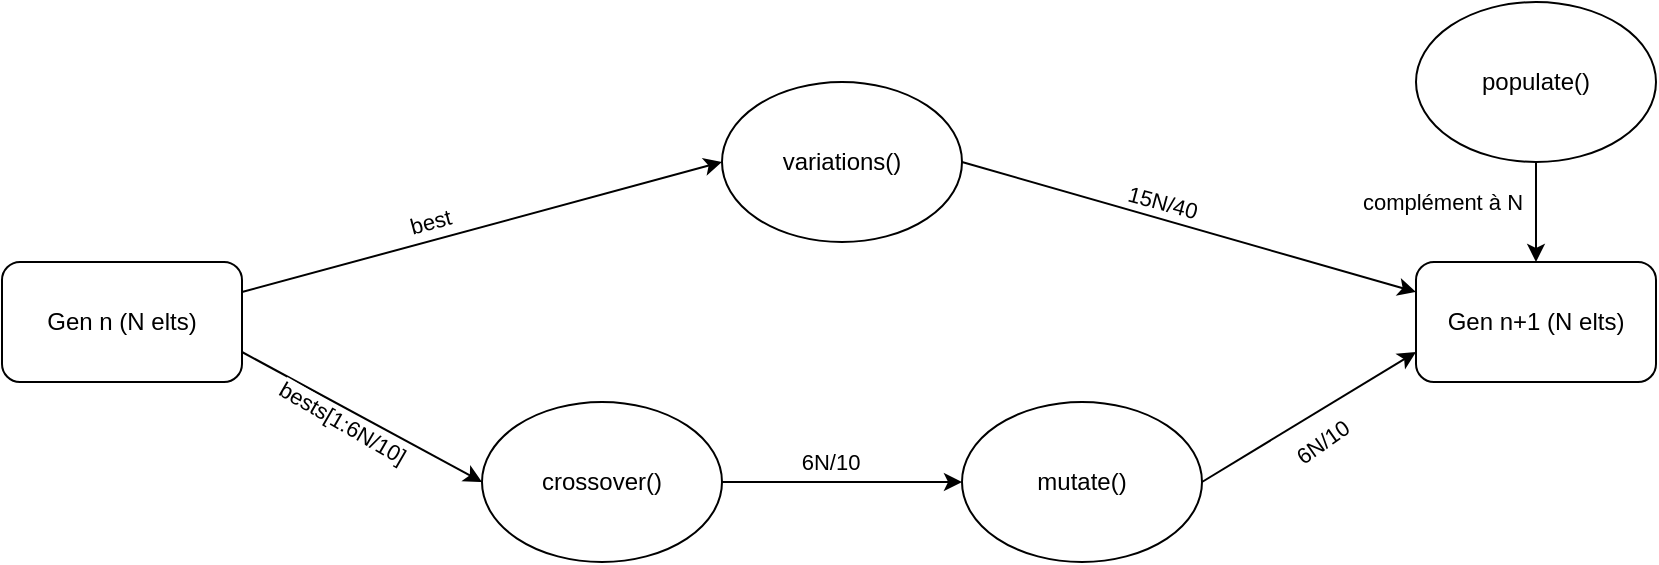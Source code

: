 <mxfile version="14.4.3" type="device"><diagram id="KtHRY0qwaPfJlNlW4mKw" name="Page-1"><mxGraphModel dx="1264" dy="592" grid="1" gridSize="10" guides="1" tooltips="1" connect="1" arrows="1" fold="1" page="1" pageScale="1" pageWidth="827" pageHeight="1169" math="0" shadow="0"><root><mxCell id="0"/><mxCell id="1" parent="0"/><mxCell id="8vqnhMFYx5gHYkxyCWdW-1" value="Gen n (N elts)" style="rounded=1;whiteSpace=wrap;html=1;" vertex="1" parent="1"><mxGeometry y="250" width="120" height="60" as="geometry"/></mxCell><mxCell id="8vqnhMFYx5gHYkxyCWdW-2" value="Gen n+1 (N elts)" style="rounded=1;whiteSpace=wrap;html=1;" vertex="1" parent="1"><mxGeometry x="707" y="250" width="120" height="60" as="geometry"/></mxCell><mxCell id="8vqnhMFYx5gHYkxyCWdW-3" value="variations()" style="ellipse;whiteSpace=wrap;html=1;" vertex="1" parent="1"><mxGeometry x="360" y="160" width="120" height="80" as="geometry"/></mxCell><mxCell id="8vqnhMFYx5gHYkxyCWdW-4" value="crossover()" style="ellipse;whiteSpace=wrap;html=1;" vertex="1" parent="1"><mxGeometry x="240" y="320" width="120" height="80" as="geometry"/></mxCell><mxCell id="8vqnhMFYx5gHYkxyCWdW-5" value="mutate()" style="ellipse;whiteSpace=wrap;html=1;" vertex="1" parent="1"><mxGeometry x="480" y="320" width="120" height="80" as="geometry"/></mxCell><mxCell id="8vqnhMFYx5gHYkxyCWdW-6" value="populate()" style="ellipse;whiteSpace=wrap;html=1;" vertex="1" parent="1"><mxGeometry x="707" y="120" width="120" height="80" as="geometry"/></mxCell><mxCell id="8vqnhMFYx5gHYkxyCWdW-7" value="" style="endArrow=classic;html=1;exitX=1;exitY=0.25;exitDx=0;exitDy=0;entryX=0;entryY=0.5;entryDx=0;entryDy=0;" edge="1" parent="1" source="8vqnhMFYx5gHYkxyCWdW-1" target="8vqnhMFYx5gHYkxyCWdW-3"><mxGeometry width="50" height="50" relative="1" as="geometry"><mxPoint x="170" y="290" as="sourcePoint"/><mxPoint x="220" y="240" as="targetPoint"/></mxGeometry></mxCell><mxCell id="8vqnhMFYx5gHYkxyCWdW-13" value="best" style="edgeLabel;html=1;align=center;verticalAlign=middle;resizable=0;points=[];rotation=-15;" vertex="1" connectable="0" parent="8vqnhMFYx5gHYkxyCWdW-7"><mxGeometry x="-0.226" y="-3" relative="1" as="geometry"><mxPoint y="-12.8" as="offset"/></mxGeometry></mxCell><mxCell id="8vqnhMFYx5gHYkxyCWdW-8" value="" style="endArrow=classic;html=1;exitX=1;exitY=0.75;exitDx=0;exitDy=0;entryX=0;entryY=0.5;entryDx=0;entryDy=0;" edge="1" parent="1" source="8vqnhMFYx5gHYkxyCWdW-1" target="8vqnhMFYx5gHYkxyCWdW-4"><mxGeometry width="50" height="50" relative="1" as="geometry"><mxPoint x="180" y="300" as="sourcePoint"/><mxPoint x="230" y="250" as="targetPoint"/></mxGeometry></mxCell><mxCell id="8vqnhMFYx5gHYkxyCWdW-14" value="bests[1:6N/10]" style="edgeLabel;html=1;align=center;verticalAlign=middle;resizable=0;points=[];rotation=30;" vertex="1" connectable="0" parent="8vqnhMFYx5gHYkxyCWdW-8"><mxGeometry x="-0.214" y="2" relative="1" as="geometry"><mxPoint x="1.57" y="11.04" as="offset"/></mxGeometry></mxCell><mxCell id="8vqnhMFYx5gHYkxyCWdW-9" value="" style="endArrow=classic;html=1;exitX=1;exitY=0.5;exitDx=0;exitDy=0;entryX=0;entryY=0.5;entryDx=0;entryDy=0;" edge="1" parent="1" source="8vqnhMFYx5gHYkxyCWdW-4" target="8vqnhMFYx5gHYkxyCWdW-5"><mxGeometry width="50" height="50" relative="1" as="geometry"><mxPoint x="190" y="310" as="sourcePoint"/><mxPoint x="240" y="260" as="targetPoint"/></mxGeometry></mxCell><mxCell id="8vqnhMFYx5gHYkxyCWdW-16" value="6N/10" style="edgeLabel;html=1;align=center;verticalAlign=middle;resizable=0;points=[];" vertex="1" connectable="0" parent="8vqnhMFYx5gHYkxyCWdW-9"><mxGeometry x="-0.3" relative="1" as="geometry"><mxPoint x="12" y="-10" as="offset"/></mxGeometry></mxCell><mxCell id="8vqnhMFYx5gHYkxyCWdW-10" value="" style="endArrow=classic;html=1;exitX=1;exitY=0.5;exitDx=0;exitDy=0;entryX=0;entryY=0.75;entryDx=0;entryDy=0;" edge="1" parent="1" source="8vqnhMFYx5gHYkxyCWdW-5" target="8vqnhMFYx5gHYkxyCWdW-2"><mxGeometry width="50" height="50" relative="1" as="geometry"><mxPoint x="200" y="320" as="sourcePoint"/><mxPoint x="250" y="270" as="targetPoint"/></mxGeometry></mxCell><mxCell id="8vqnhMFYx5gHYkxyCWdW-18" value="6N/10" style="edgeLabel;html=1;align=center;verticalAlign=middle;resizable=0;points=[];rotation=-35;" vertex="1" connectable="0" parent="8vqnhMFYx5gHYkxyCWdW-10"><mxGeometry x="0.181" y="-2" relative="1" as="geometry"><mxPoint x="-4.28" y="16.71" as="offset"/></mxGeometry></mxCell><mxCell id="8vqnhMFYx5gHYkxyCWdW-11" value="" style="endArrow=classic;html=1;exitX=1;exitY=0.5;exitDx=0;exitDy=0;entryX=0;entryY=0.25;entryDx=0;entryDy=0;" edge="1" parent="1" source="8vqnhMFYx5gHYkxyCWdW-3" target="8vqnhMFYx5gHYkxyCWdW-2"><mxGeometry width="50" height="50" relative="1" as="geometry"><mxPoint x="560" y="160" as="sourcePoint"/><mxPoint x="610" y="110" as="targetPoint"/></mxGeometry></mxCell><mxCell id="8vqnhMFYx5gHYkxyCWdW-17" value="15N/40" style="edgeLabel;html=1;align=center;verticalAlign=middle;resizable=0;points=[];rotation=15;" vertex="1" connectable="0" parent="8vqnhMFYx5gHYkxyCWdW-11"><mxGeometry x="-0.241" relative="1" as="geometry"><mxPoint x="13.48" y="-4.78" as="offset"/></mxGeometry></mxCell><mxCell id="8vqnhMFYx5gHYkxyCWdW-12" value="" style="endArrow=classic;html=1;entryX=0.5;entryY=0;entryDx=0;entryDy=0;exitX=0.5;exitY=1;exitDx=0;exitDy=0;" edge="1" parent="1" source="8vqnhMFYx5gHYkxyCWdW-6" target="8vqnhMFYx5gHYkxyCWdW-2"><mxGeometry width="50" height="50" relative="1" as="geometry"><mxPoint x="610" y="230" as="sourcePoint"/><mxPoint x="660" y="180" as="targetPoint"/></mxGeometry></mxCell><mxCell id="8vqnhMFYx5gHYkxyCWdW-19" value="complément à N" style="edgeLabel;html=1;align=center;verticalAlign=middle;resizable=0;points=[];" vertex="1" connectable="0" parent="8vqnhMFYx5gHYkxyCWdW-12"><mxGeometry x="-0.48" y="1" relative="1" as="geometry"><mxPoint x="-48" y="7" as="offset"/></mxGeometry></mxCell></root></mxGraphModel></diagram></mxfile>